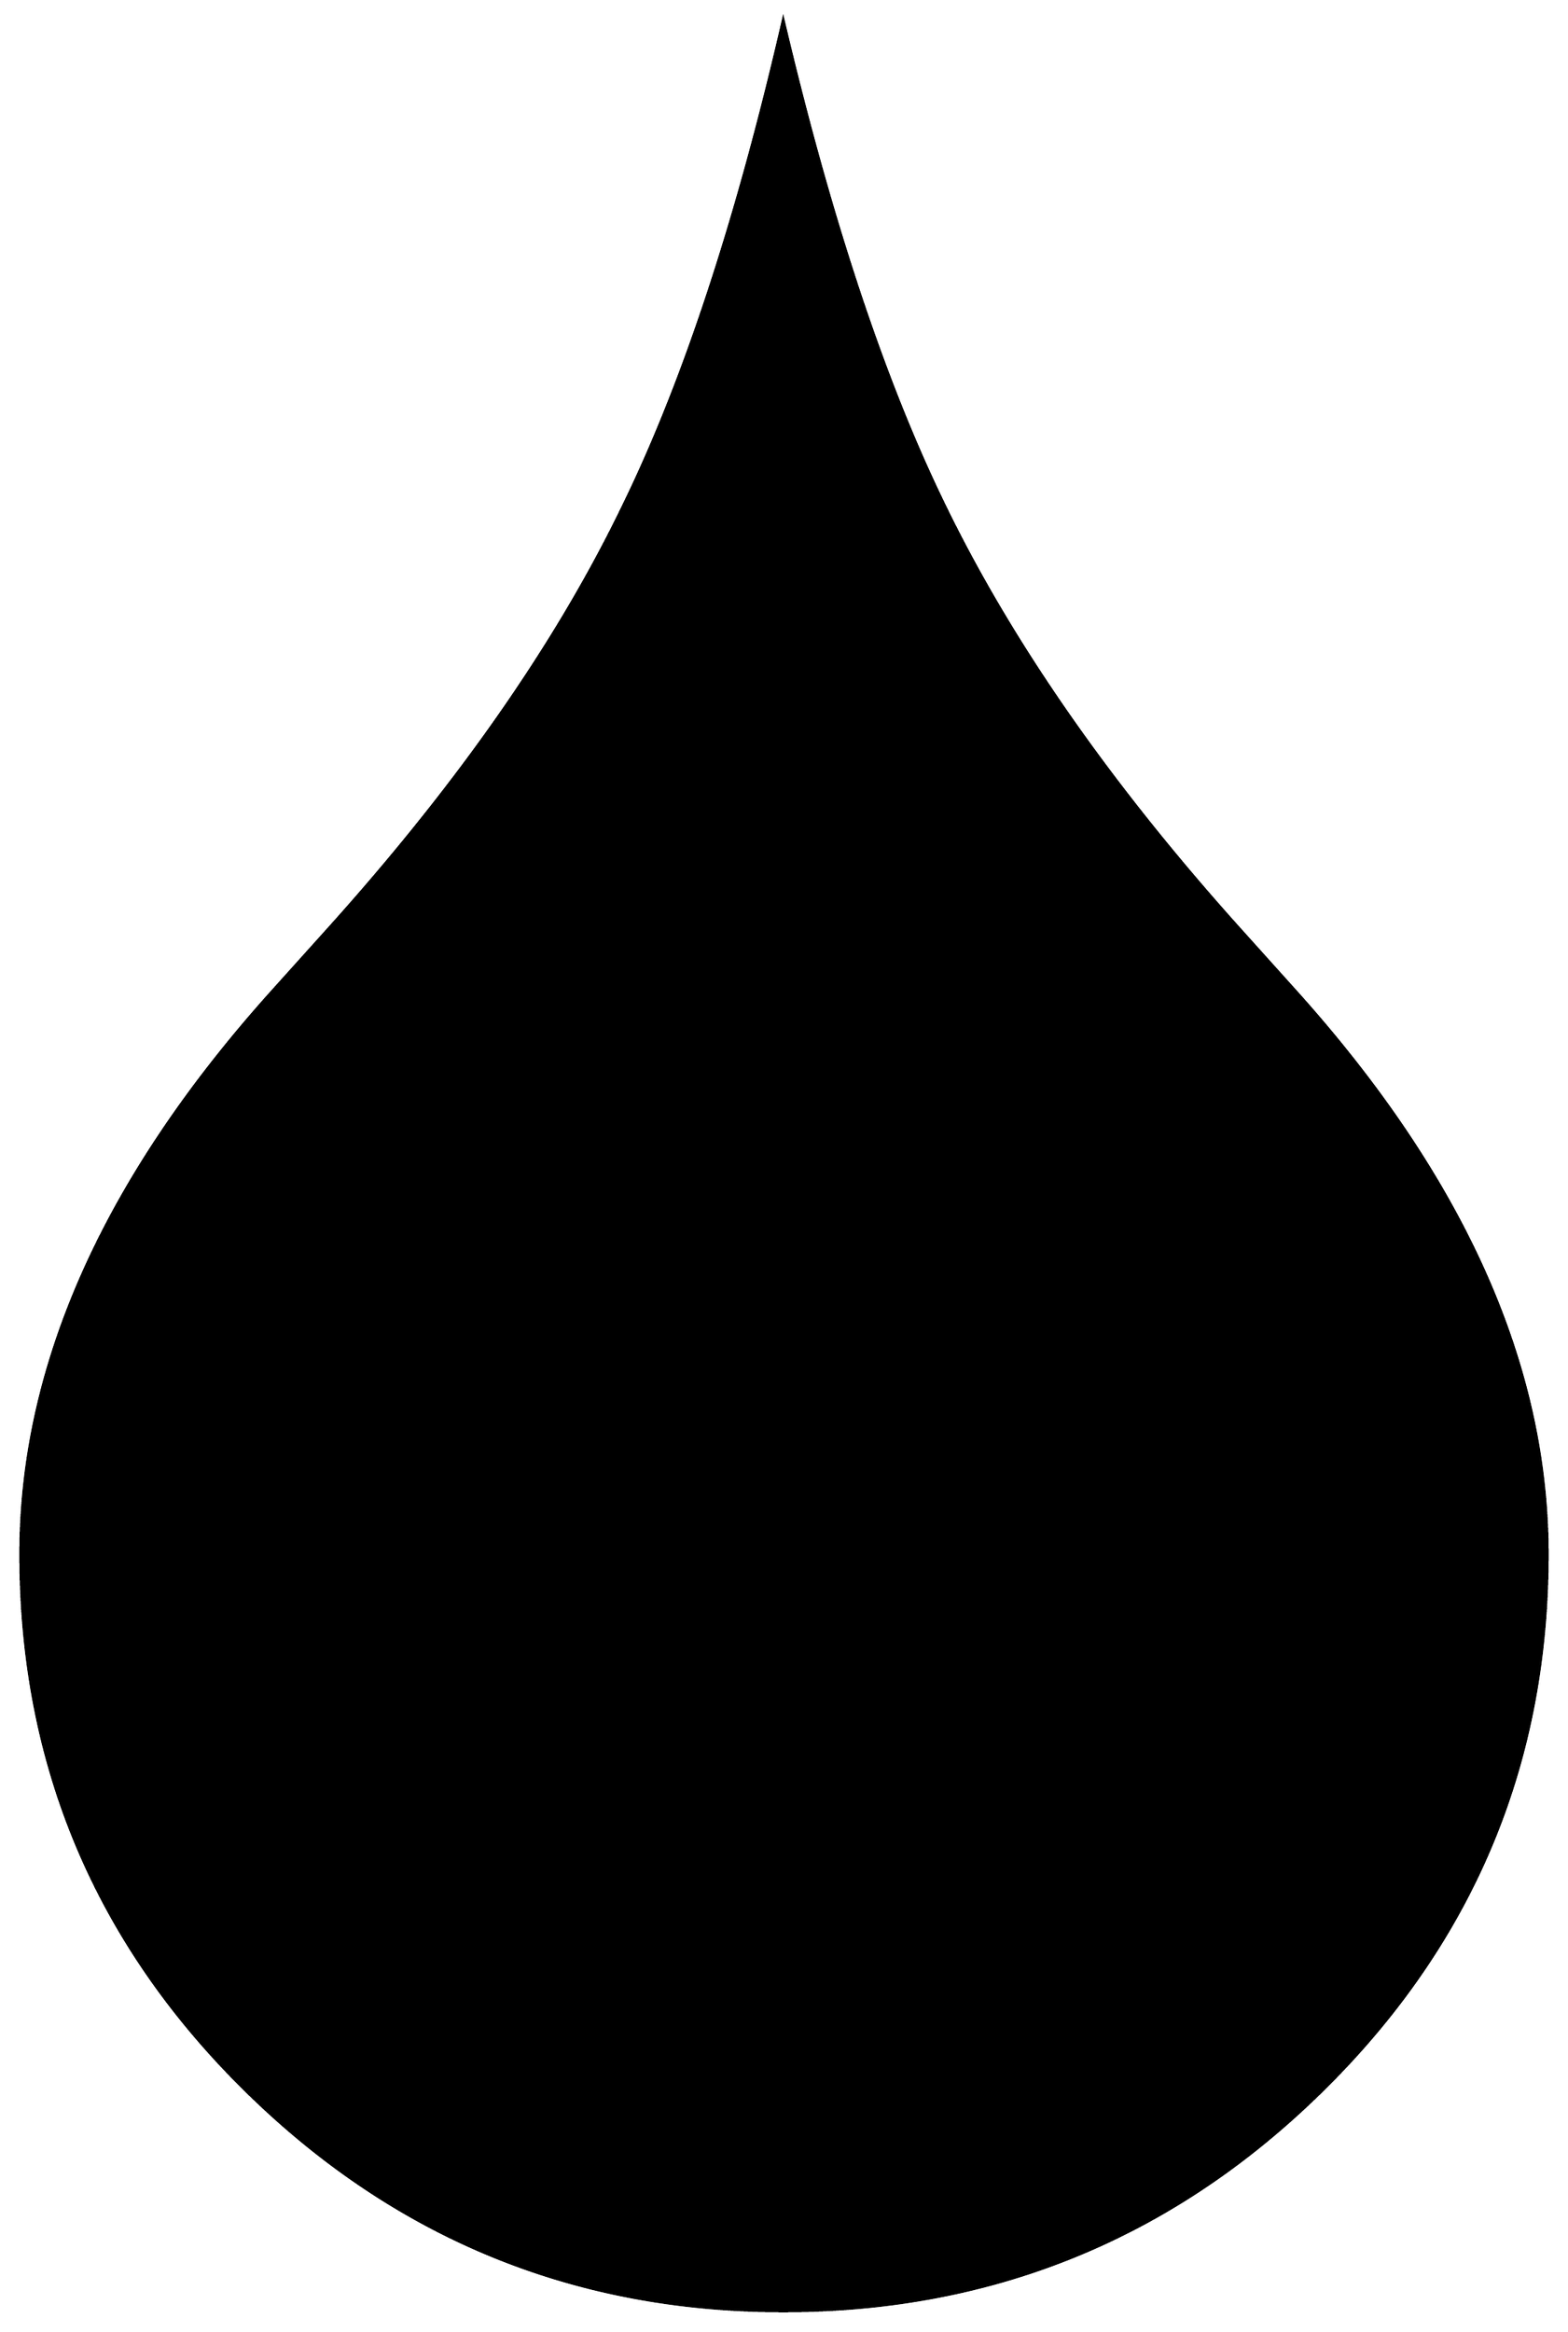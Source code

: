 


\begin{tikzpicture}[y=0.80pt, x=0.80pt, yscale=-1.0, xscale=1.0, inner sep=0pt, outer sep=0pt]
\begin{scope}[shift={(100.0,1864.0)},nonzero rule]
  \path[draw=.,fill=.,line width=1.600pt] (1160.0,-489.0) ..
    controls (1160.0,-353.667) and (1111.667,-238.333) ..
    (1015.0,-143.0) .. controls (918.333,-47.667) and (802.0,-0.0)
    .. (666.0,0.0) .. controls (530.667,0.0) and (414.667,-47.667) ..
    (318.0,-143.0) .. controls (221.333,-238.333) and (173.0,-353.667)
    .. (173.0,-489.0) .. controls (173.0,-611.0) and
    (227.333,-732.333) .. (336.0,-853.0) -- (372.0,-893.0) ..
    controls (456.0,-986.333) and (519.333,-1077.0) ..
    (562.0,-1165.0) .. controls (601.333,-1245.0) and
    (636.0,-1350.0) .. (666.0,-1480.0) .. controls
    (696.667,-1350.0) and (731.667,-1245.0) .. (771.0,-1165.0) ..
    controls (814.333,-1076.333) and (877.667,-985.667) ..
    (961.0,-893.0) -- (997.0,-853.0) .. controls (1105.667,-732.333)
    and (1160.0,-611.0) .. (1160.0,-489.0) -- cycle;
\end{scope}

\end{tikzpicture}

